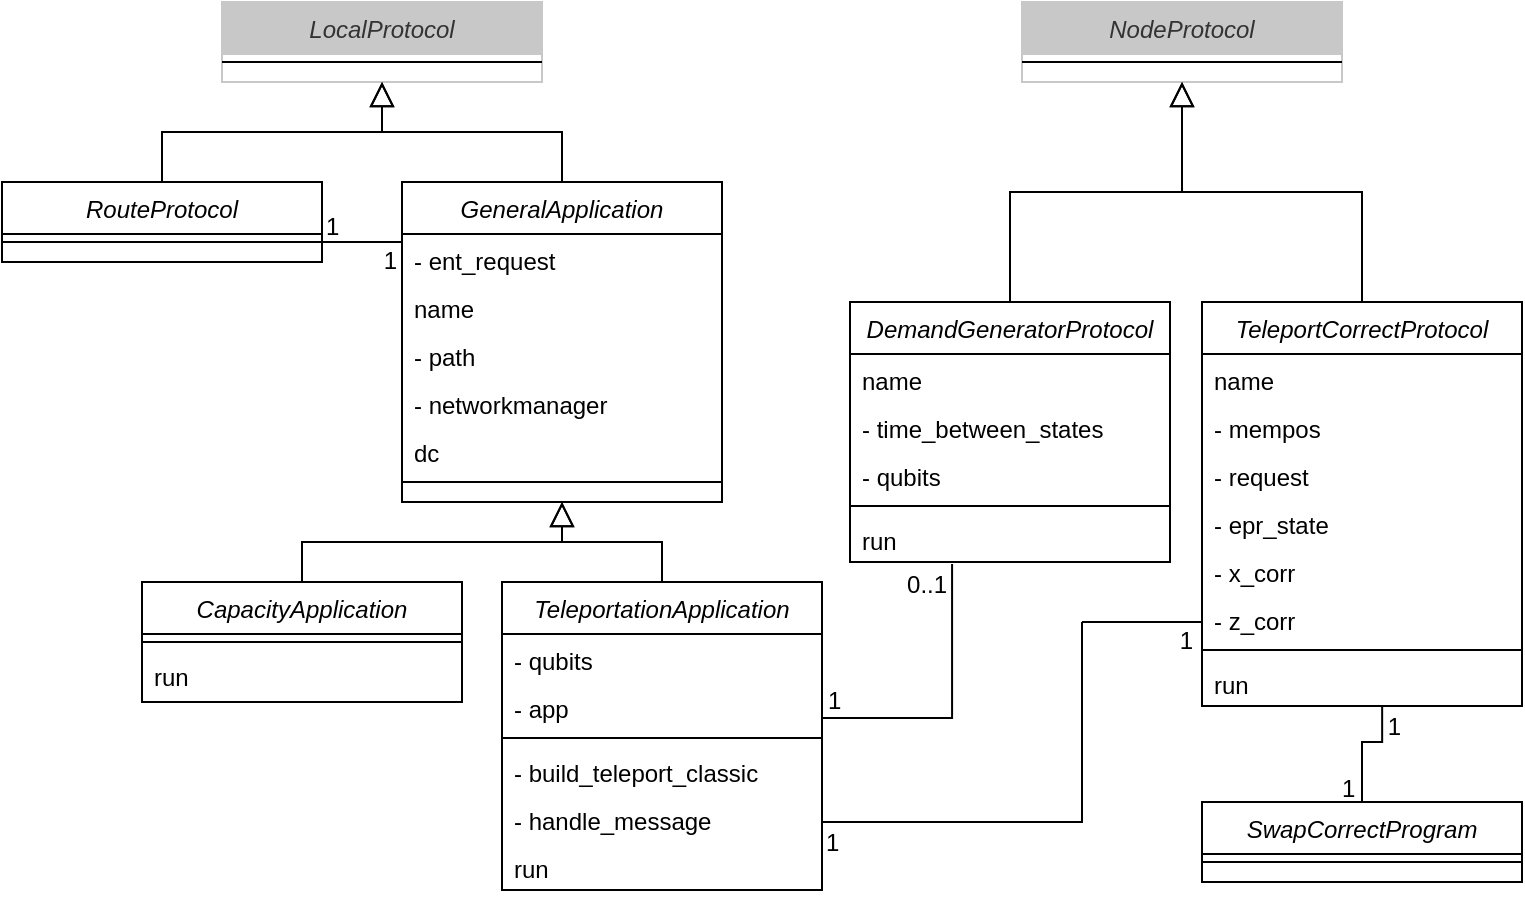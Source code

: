 <mxfile version="24.2.5" type="device">
  <diagram name="Página-1" id="HbB6mnqTpif25i7O_cQj">
    <mxGraphModel dx="1619" dy="1019" grid="1" gridSize="10" guides="1" tooltips="1" connect="1" arrows="1" fold="1" page="1" pageScale="1" pageWidth="827" pageHeight="583" math="0" shadow="0">
      <root>
        <mxCell id="0" />
        <mxCell id="1" parent="0" />
        <mxCell id="J5xnonyXM6tNNpYRhEmW-1" value="LocalProtocol" style="swimlane;fontStyle=2;align=center;verticalAlign=top;childLayout=stackLayout;horizontal=1;startSize=26;horizontalStack=0;resizeParent=1;resizeLast=0;collapsible=1;marginBottom=0;rounded=0;shadow=0;strokeWidth=1;fillColor=#c8c8c8;fontColor=#333333;strokeColor=#c8c8c8;" parent="1" vertex="1">
          <mxGeometry x="100" y="-160" width="160" height="40" as="geometry">
            <mxRectangle x="230" y="140" width="160" height="26" as="alternateBounds" />
          </mxGeometry>
        </mxCell>
        <mxCell id="J5xnonyXM6tNNpYRhEmW-2" value="" style="line;html=1;strokeWidth=1;align=left;verticalAlign=middle;spacingTop=-1;spacingLeft=3;spacingRight=3;rotatable=0;labelPosition=right;points=[];portConstraint=eastwest;" parent="J5xnonyXM6tNNpYRhEmW-1" vertex="1">
          <mxGeometry y="26" width="160" height="8" as="geometry" />
        </mxCell>
        <mxCell id="J5xnonyXM6tNNpYRhEmW-3" value="GeneralApplication" style="swimlane;fontStyle=2;align=center;verticalAlign=top;childLayout=stackLayout;horizontal=1;startSize=26;horizontalStack=0;resizeParent=1;resizeLast=0;collapsible=1;marginBottom=0;rounded=0;shadow=0;strokeWidth=1;" parent="1" vertex="1">
          <mxGeometry x="190" y="-70" width="160" height="160" as="geometry">
            <mxRectangle x="230" y="140" width="160" height="26" as="alternateBounds" />
          </mxGeometry>
        </mxCell>
        <mxCell id="J5xnonyXM6tNNpYRhEmW-6" value="- ent_request" style="text;align=left;verticalAlign=top;spacingLeft=4;spacingRight=4;overflow=hidden;rotatable=0;points=[[0,0.5],[1,0.5]];portConstraint=eastwest;" parent="J5xnonyXM6tNNpYRhEmW-3" vertex="1">
          <mxGeometry y="26" width="160" height="24" as="geometry" />
        </mxCell>
        <mxCell id="J5xnonyXM6tNNpYRhEmW-7" value="name" style="text;align=left;verticalAlign=top;spacingLeft=4;spacingRight=4;overflow=hidden;rotatable=0;points=[[0,0.5],[1,0.5]];portConstraint=eastwest;" parent="J5xnonyXM6tNNpYRhEmW-3" vertex="1">
          <mxGeometry y="50" width="160" height="24" as="geometry" />
        </mxCell>
        <mxCell id="J5xnonyXM6tNNpYRhEmW-8" value="- path" style="text;align=left;verticalAlign=top;spacingLeft=4;spacingRight=4;overflow=hidden;rotatable=0;points=[[0,0.5],[1,0.5]];portConstraint=eastwest;" parent="J5xnonyXM6tNNpYRhEmW-3" vertex="1">
          <mxGeometry y="74" width="160" height="24" as="geometry" />
        </mxCell>
        <mxCell id="J5xnonyXM6tNNpYRhEmW-12" value="- networkmanager" style="text;align=left;verticalAlign=top;spacingLeft=4;spacingRight=4;overflow=hidden;rotatable=0;points=[[0,0.5],[1,0.5]];portConstraint=eastwest;" parent="J5xnonyXM6tNNpYRhEmW-3" vertex="1">
          <mxGeometry y="98" width="160" height="24" as="geometry" />
        </mxCell>
        <mxCell id="J5xnonyXM6tNNpYRhEmW-13" value="dc" style="text;align=left;verticalAlign=top;spacingLeft=4;spacingRight=4;overflow=hidden;rotatable=0;points=[[0,0.5],[1,0.5]];portConstraint=eastwest;" parent="J5xnonyXM6tNNpYRhEmW-3" vertex="1">
          <mxGeometry y="122" width="160" height="24" as="geometry" />
        </mxCell>
        <mxCell id="J5xnonyXM6tNNpYRhEmW-5" value="" style="line;html=1;strokeWidth=1;align=left;verticalAlign=middle;spacingTop=-1;spacingLeft=3;spacingRight=3;rotatable=0;labelPosition=right;points=[];portConstraint=eastwest;" parent="J5xnonyXM6tNNpYRhEmW-3" vertex="1">
          <mxGeometry y="146" width="160" height="8" as="geometry" />
        </mxCell>
        <mxCell id="J5xnonyXM6tNNpYRhEmW-9" value="" style="endArrow=block;endSize=10;endFill=0;shadow=0;strokeWidth=1;rounded=0;curved=0;edgeStyle=elbowEdgeStyle;elbow=vertical;entryX=0.5;entryY=1;entryDx=0;entryDy=0;exitX=0.5;exitY=0;exitDx=0;exitDy=0;" parent="1" source="J5xnonyXM6tNNpYRhEmW-3" target="J5xnonyXM6tNNpYRhEmW-1" edge="1">
          <mxGeometry width="160" relative="1" as="geometry">
            <mxPoint x="350" y="-70" as="sourcePoint" />
            <mxPoint x="280" y="10" as="targetPoint" />
            <Array as="points" />
          </mxGeometry>
        </mxCell>
        <mxCell id="J5xnonyXM6tNNpYRhEmW-10" value="NodeProtocol" style="swimlane;fontStyle=2;align=center;verticalAlign=top;childLayout=stackLayout;horizontal=1;startSize=26;horizontalStack=0;resizeParent=1;resizeLast=0;collapsible=1;marginBottom=0;rounded=0;shadow=0;strokeWidth=1;fillColor=#c8c8c8;fontColor=#333333;strokeColor=#c8c8c8;" parent="1" vertex="1">
          <mxGeometry x="500" y="-160" width="160" height="40" as="geometry">
            <mxRectangle x="230" y="140" width="160" height="26" as="alternateBounds" />
          </mxGeometry>
        </mxCell>
        <mxCell id="J5xnonyXM6tNNpYRhEmW-11" value="" style="line;html=1;strokeWidth=1;align=left;verticalAlign=middle;spacingTop=-1;spacingLeft=3;spacingRight=3;rotatable=0;labelPosition=right;points=[];portConstraint=eastwest;" parent="J5xnonyXM6tNNpYRhEmW-10" vertex="1">
          <mxGeometry y="26" width="160" height="8" as="geometry" />
        </mxCell>
        <mxCell id="J5xnonyXM6tNNpYRhEmW-14" value="CapacityApplication" style="swimlane;fontStyle=2;align=center;verticalAlign=top;childLayout=stackLayout;horizontal=1;startSize=26;horizontalStack=0;resizeParent=1;resizeLast=0;collapsible=1;marginBottom=0;rounded=0;shadow=0;strokeWidth=1;" parent="1" vertex="1">
          <mxGeometry x="60" y="130" width="160" height="60" as="geometry">
            <mxRectangle x="230" y="140" width="160" height="26" as="alternateBounds" />
          </mxGeometry>
        </mxCell>
        <mxCell id="J5xnonyXM6tNNpYRhEmW-16" value="" style="line;html=1;strokeWidth=1;align=left;verticalAlign=middle;spacingTop=-1;spacingLeft=3;spacingRight=3;rotatable=0;labelPosition=right;points=[];portConstraint=eastwest;" parent="J5xnonyXM6tNNpYRhEmW-14" vertex="1">
          <mxGeometry y="26" width="160" height="8" as="geometry" />
        </mxCell>
        <mxCell id="J5xnonyXM6tNNpYRhEmW-19" value="run" style="text;align=left;verticalAlign=top;spacingLeft=4;spacingRight=4;overflow=hidden;rotatable=0;points=[[0,0.5],[1,0.5]];portConstraint=eastwest;" parent="J5xnonyXM6tNNpYRhEmW-14" vertex="1">
          <mxGeometry y="34" width="160" height="24" as="geometry" />
        </mxCell>
        <mxCell id="J5xnonyXM6tNNpYRhEmW-30" value="TeleportationApplication" style="swimlane;fontStyle=2;align=center;verticalAlign=top;childLayout=stackLayout;horizontal=1;startSize=26;horizontalStack=0;resizeParent=1;resizeLast=0;collapsible=1;marginBottom=0;rounded=0;shadow=0;strokeWidth=1;" parent="1" vertex="1">
          <mxGeometry x="240" y="130" width="160" height="154" as="geometry">
            <mxRectangle x="230" y="140" width="160" height="26" as="alternateBounds" />
          </mxGeometry>
        </mxCell>
        <mxCell id="J5xnonyXM6tNNpYRhEmW-33" value="- qubits" style="text;align=left;verticalAlign=top;spacingLeft=4;spacingRight=4;overflow=hidden;rotatable=0;points=[[0,0.5],[1,0.5]];portConstraint=eastwest;" parent="J5xnonyXM6tNNpYRhEmW-30" vertex="1">
          <mxGeometry y="26" width="160" height="24" as="geometry" />
        </mxCell>
        <mxCell id="J5xnonyXM6tNNpYRhEmW-34" value="- app" style="text;align=left;verticalAlign=top;spacingLeft=4;spacingRight=4;overflow=hidden;rotatable=0;points=[[0,0.5],[1,0.5]];portConstraint=eastwest;" parent="J5xnonyXM6tNNpYRhEmW-30" vertex="1">
          <mxGeometry y="50" width="160" height="24" as="geometry" />
        </mxCell>
        <mxCell id="J5xnonyXM6tNNpYRhEmW-31" value="" style="line;html=1;strokeWidth=1;align=left;verticalAlign=middle;spacingTop=-1;spacingLeft=3;spacingRight=3;rotatable=0;labelPosition=right;points=[];portConstraint=eastwest;" parent="J5xnonyXM6tNNpYRhEmW-30" vertex="1">
          <mxGeometry y="74" width="160" height="8" as="geometry" />
        </mxCell>
        <mxCell id="J5xnonyXM6tNNpYRhEmW-32" value="- build_teleport_classic" style="text;align=left;verticalAlign=top;spacingLeft=4;spacingRight=4;overflow=hidden;rotatable=0;points=[[0,0.5],[1,0.5]];portConstraint=eastwest;" parent="J5xnonyXM6tNNpYRhEmW-30" vertex="1">
          <mxGeometry y="82" width="160" height="24" as="geometry" />
        </mxCell>
        <mxCell id="J5xnonyXM6tNNpYRhEmW-36" value="- handle_message" style="text;align=left;verticalAlign=top;spacingLeft=4;spacingRight=4;overflow=hidden;rotatable=0;points=[[0,0.5],[1,0.5]];portConstraint=eastwest;" parent="J5xnonyXM6tNNpYRhEmW-30" vertex="1">
          <mxGeometry y="106" width="160" height="24" as="geometry" />
        </mxCell>
        <mxCell id="J5xnonyXM6tNNpYRhEmW-35" value="run" style="text;align=left;verticalAlign=top;spacingLeft=4;spacingRight=4;overflow=hidden;rotatable=0;points=[[0,0.5],[1,0.5]];portConstraint=eastwest;" parent="J5xnonyXM6tNNpYRhEmW-30" vertex="1">
          <mxGeometry y="130" width="160" height="24" as="geometry" />
        </mxCell>
        <mxCell id="J5xnonyXM6tNNpYRhEmW-37" value="RouteProtocol" style="swimlane;fontStyle=2;align=center;verticalAlign=top;childLayout=stackLayout;horizontal=1;startSize=26;horizontalStack=0;resizeParent=1;resizeLast=0;collapsible=1;marginBottom=0;rounded=0;shadow=0;strokeWidth=1;" parent="1" vertex="1">
          <mxGeometry x="-10" y="-70" width="160" height="40" as="geometry">
            <mxRectangle x="230" y="140" width="160" height="26" as="alternateBounds" />
          </mxGeometry>
        </mxCell>
        <mxCell id="J5xnonyXM6tNNpYRhEmW-38" value="" style="line;html=1;strokeWidth=1;align=left;verticalAlign=middle;spacingTop=-1;spacingLeft=3;spacingRight=3;rotatable=0;labelPosition=right;points=[];portConstraint=eastwest;" parent="J5xnonyXM6tNNpYRhEmW-37" vertex="1">
          <mxGeometry y="26" width="160" height="8" as="geometry" />
        </mxCell>
        <mxCell id="J5xnonyXM6tNNpYRhEmW-40" value="" style="endArrow=block;endSize=10;endFill=0;shadow=0;strokeWidth=1;rounded=0;curved=0;edgeStyle=elbowEdgeStyle;elbow=vertical;exitX=0.5;exitY=0;exitDx=0;exitDy=0;" parent="1" source="J5xnonyXM6tNNpYRhEmW-37" edge="1">
          <mxGeometry width="160" relative="1" as="geometry">
            <mxPoint x="300" y="-60" as="sourcePoint" />
            <mxPoint x="180" y="-120" as="targetPoint" />
            <Array as="points" />
          </mxGeometry>
        </mxCell>
        <mxCell id="J5xnonyXM6tNNpYRhEmW-41" value="DemandGeneratorProtocol" style="swimlane;fontStyle=2;align=center;verticalAlign=top;childLayout=stackLayout;horizontal=1;startSize=26;horizontalStack=0;resizeParent=1;resizeLast=0;collapsible=1;marginBottom=0;rounded=0;shadow=0;strokeWidth=1;" parent="1" vertex="1">
          <mxGeometry x="414" y="-10" width="160" height="130" as="geometry">
            <mxRectangle x="230" y="140" width="160" height="26" as="alternateBounds" />
          </mxGeometry>
        </mxCell>
        <mxCell id="J5xnonyXM6tNNpYRhEmW-42" value="name" style="text;align=left;verticalAlign=top;spacingLeft=4;spacingRight=4;overflow=hidden;rotatable=0;points=[[0,0.5],[1,0.5]];portConstraint=eastwest;" parent="J5xnonyXM6tNNpYRhEmW-41" vertex="1">
          <mxGeometry y="26" width="160" height="24" as="geometry" />
        </mxCell>
        <mxCell id="J5xnonyXM6tNNpYRhEmW-43" value="- time_between_states" style="text;align=left;verticalAlign=top;spacingLeft=4;spacingRight=4;overflow=hidden;rotatable=0;points=[[0,0.5],[1,0.5]];portConstraint=eastwest;" parent="J5xnonyXM6tNNpYRhEmW-41" vertex="1">
          <mxGeometry y="50" width="160" height="24" as="geometry" />
        </mxCell>
        <mxCell id="J5xnonyXM6tNNpYRhEmW-48" value="- qubits" style="text;align=left;verticalAlign=top;spacingLeft=4;spacingRight=4;overflow=hidden;rotatable=0;points=[[0,0.5],[1,0.5]];portConstraint=eastwest;" parent="J5xnonyXM6tNNpYRhEmW-41" vertex="1">
          <mxGeometry y="74" width="160" height="24" as="geometry" />
        </mxCell>
        <mxCell id="J5xnonyXM6tNNpYRhEmW-44" value="" style="line;html=1;strokeWidth=1;align=left;verticalAlign=middle;spacingTop=-1;spacingLeft=3;spacingRight=3;rotatable=0;labelPosition=right;points=[];portConstraint=eastwest;" parent="J5xnonyXM6tNNpYRhEmW-41" vertex="1">
          <mxGeometry y="98" width="160" height="8" as="geometry" />
        </mxCell>
        <mxCell id="J5xnonyXM6tNNpYRhEmW-47" value="run" style="text;align=left;verticalAlign=top;spacingLeft=4;spacingRight=4;overflow=hidden;rotatable=0;points=[[0,0.5],[1,0.5]];portConstraint=eastwest;" parent="J5xnonyXM6tNNpYRhEmW-41" vertex="1">
          <mxGeometry y="106" width="160" height="24" as="geometry" />
        </mxCell>
        <mxCell id="J5xnonyXM6tNNpYRhEmW-49" value="TeleportCorrectProtocol" style="swimlane;fontStyle=2;align=center;verticalAlign=top;childLayout=stackLayout;horizontal=1;startSize=26;horizontalStack=0;resizeParent=1;resizeLast=0;collapsible=1;marginBottom=0;rounded=0;shadow=0;strokeWidth=1;" parent="1" vertex="1">
          <mxGeometry x="590" y="-10" width="160" height="202" as="geometry">
            <mxRectangle x="230" y="140" width="160" height="26" as="alternateBounds" />
          </mxGeometry>
        </mxCell>
        <mxCell id="J5xnonyXM6tNNpYRhEmW-50" value="name" style="text;align=left;verticalAlign=top;spacingLeft=4;spacingRight=4;overflow=hidden;rotatable=0;points=[[0,0.5],[1,0.5]];portConstraint=eastwest;" parent="J5xnonyXM6tNNpYRhEmW-49" vertex="1">
          <mxGeometry y="26" width="160" height="24" as="geometry" />
        </mxCell>
        <mxCell id="J5xnonyXM6tNNpYRhEmW-51" value="- mempos" style="text;align=left;verticalAlign=top;spacingLeft=4;spacingRight=4;overflow=hidden;rotatable=0;points=[[0,0.5],[1,0.5]];portConstraint=eastwest;" parent="J5xnonyXM6tNNpYRhEmW-49" vertex="1">
          <mxGeometry y="50" width="160" height="24" as="geometry" />
        </mxCell>
        <mxCell id="J5xnonyXM6tNNpYRhEmW-52" value="- request" style="text;align=left;verticalAlign=top;spacingLeft=4;spacingRight=4;overflow=hidden;rotatable=0;points=[[0,0.5],[1,0.5]];portConstraint=eastwest;" parent="J5xnonyXM6tNNpYRhEmW-49" vertex="1">
          <mxGeometry y="74" width="160" height="24" as="geometry" />
        </mxCell>
        <mxCell id="J5xnonyXM6tNNpYRhEmW-55" value="- epr_state" style="text;align=left;verticalAlign=top;spacingLeft=4;spacingRight=4;overflow=hidden;rotatable=0;points=[[0,0.5],[1,0.5]];portConstraint=eastwest;" parent="J5xnonyXM6tNNpYRhEmW-49" vertex="1">
          <mxGeometry y="98" width="160" height="24" as="geometry" />
        </mxCell>
        <mxCell id="J5xnonyXM6tNNpYRhEmW-56" value="- x_corr" style="text;align=left;verticalAlign=top;spacingLeft=4;spacingRight=4;overflow=hidden;rotatable=0;points=[[0,0.5],[1,0.5]];portConstraint=eastwest;" parent="J5xnonyXM6tNNpYRhEmW-49" vertex="1">
          <mxGeometry y="122" width="160" height="24" as="geometry" />
        </mxCell>
        <mxCell id="J5xnonyXM6tNNpYRhEmW-57" value="- z_corr" style="text;align=left;verticalAlign=top;spacingLeft=4;spacingRight=4;overflow=hidden;rotatable=0;points=[[0,0.5],[1,0.5]];portConstraint=eastwest;" parent="J5xnonyXM6tNNpYRhEmW-49" vertex="1">
          <mxGeometry y="146" width="160" height="24" as="geometry" />
        </mxCell>
        <mxCell id="J5xnonyXM6tNNpYRhEmW-53" value="" style="line;html=1;strokeWidth=1;align=left;verticalAlign=middle;spacingTop=-1;spacingLeft=3;spacingRight=3;rotatable=0;labelPosition=right;points=[];portConstraint=eastwest;" parent="J5xnonyXM6tNNpYRhEmW-49" vertex="1">
          <mxGeometry y="170" width="160" height="8" as="geometry" />
        </mxCell>
        <mxCell id="J5xnonyXM6tNNpYRhEmW-54" value="run" style="text;align=left;verticalAlign=top;spacingLeft=4;spacingRight=4;overflow=hidden;rotatable=0;points=[[0,0.5],[1,0.5]];portConstraint=eastwest;" parent="J5xnonyXM6tNNpYRhEmW-49" vertex="1">
          <mxGeometry y="178" width="160" height="24" as="geometry" />
        </mxCell>
        <mxCell id="J5xnonyXM6tNNpYRhEmW-59" value="SwapCorrectProgram" style="swimlane;fontStyle=2;align=center;verticalAlign=top;childLayout=stackLayout;horizontal=1;startSize=26;horizontalStack=0;resizeParent=1;resizeLast=0;collapsible=1;marginBottom=0;rounded=0;shadow=0;strokeWidth=1;" parent="1" vertex="1">
          <mxGeometry x="590" y="240" width="160" height="40" as="geometry">
            <mxRectangle x="230" y="140" width="160" height="26" as="alternateBounds" />
          </mxGeometry>
        </mxCell>
        <mxCell id="J5xnonyXM6tNNpYRhEmW-60" value="" style="line;html=1;strokeWidth=1;align=left;verticalAlign=middle;spacingTop=-1;spacingLeft=3;spacingRight=3;rotatable=0;labelPosition=right;points=[];portConstraint=eastwest;" parent="J5xnonyXM6tNNpYRhEmW-59" vertex="1">
          <mxGeometry y="26" width="160" height="8" as="geometry" />
        </mxCell>
        <mxCell id="J5xnonyXM6tNNpYRhEmW-62" value="" style="endArrow=block;endSize=10;endFill=0;shadow=0;strokeWidth=1;rounded=0;curved=0;edgeStyle=elbowEdgeStyle;elbow=vertical;exitX=0.5;exitY=0;exitDx=0;exitDy=0;entryX=0.5;entryY=1;entryDx=0;entryDy=0;" parent="1" source="J5xnonyXM6tNNpYRhEmW-14" target="J5xnonyXM6tNNpYRhEmW-3" edge="1">
          <mxGeometry width="160" relative="1" as="geometry">
            <mxPoint x="100" y="-60" as="sourcePoint" />
            <mxPoint x="190" y="-110" as="targetPoint" />
            <Array as="points" />
          </mxGeometry>
        </mxCell>
        <mxCell id="J5xnonyXM6tNNpYRhEmW-63" value="" style="endArrow=block;endSize=10;endFill=0;shadow=0;strokeWidth=1;rounded=0;curved=0;edgeStyle=elbowEdgeStyle;elbow=vertical;exitX=0.5;exitY=0;exitDx=0;exitDy=0;" parent="1" source="J5xnonyXM6tNNpYRhEmW-30" edge="1">
          <mxGeometry width="160" relative="1" as="geometry">
            <mxPoint x="150" y="140" as="sourcePoint" />
            <mxPoint x="270" y="90" as="targetPoint" />
            <Array as="points" />
          </mxGeometry>
        </mxCell>
        <mxCell id="J5xnonyXM6tNNpYRhEmW-64" value="" style="endArrow=block;endSize=10;endFill=0;shadow=0;strokeWidth=1;rounded=0;curved=0;edgeStyle=elbowEdgeStyle;elbow=vertical;entryX=0.5;entryY=1;entryDx=0;entryDy=0;exitX=0.5;exitY=0;exitDx=0;exitDy=0;" parent="1" source="J5xnonyXM6tNNpYRhEmW-41" target="J5xnonyXM6tNNpYRhEmW-10" edge="1">
          <mxGeometry width="160" relative="1" as="geometry">
            <mxPoint x="280" y="-60" as="sourcePoint" />
            <mxPoint x="190" y="-110" as="targetPoint" />
            <Array as="points" />
          </mxGeometry>
        </mxCell>
        <mxCell id="J5xnonyXM6tNNpYRhEmW-65" value="" style="endArrow=block;endSize=10;endFill=0;shadow=0;strokeWidth=1;rounded=0;curved=0;edgeStyle=elbowEdgeStyle;elbow=vertical;entryX=0.5;entryY=1;entryDx=0;entryDy=0;exitX=0.5;exitY=0;exitDx=0;exitDy=0;" parent="1" source="J5xnonyXM6tNNpYRhEmW-49" target="J5xnonyXM6tNNpYRhEmW-10" edge="1">
          <mxGeometry width="160" relative="1" as="geometry">
            <mxPoint x="640" y="-45" as="sourcePoint" />
            <mxPoint x="530" y="-110" as="targetPoint" />
            <Array as="points" />
          </mxGeometry>
        </mxCell>
        <mxCell id="SsP1PJrtxPvDjDF-yOpc-1" value="" style="endArrow=none;shadow=0;strokeWidth=1;rounded=0;curved=0;endFill=0;edgeStyle=elbowEdgeStyle;elbow=vertical;exitX=1;exitY=0.25;exitDx=0;exitDy=0;entryX=0;entryY=0.5;entryDx=0;entryDy=0;" edge="1" parent="1" source="J5xnonyXM6tNNpYRhEmW-37" target="J5xnonyXM6tNNpYRhEmW-7">
          <mxGeometry x="0.5" y="41" relative="1" as="geometry">
            <mxPoint x="90" y="190" as="sourcePoint" />
            <mxPoint x="150" y="50" as="targetPoint" />
            <mxPoint x="-40" y="32" as="offset" />
            <Array as="points">
              <mxPoint x="170" y="-40" />
            </Array>
          </mxGeometry>
        </mxCell>
        <mxCell id="SsP1PJrtxPvDjDF-yOpc-2" value="1" style="resizable=0;align=left;verticalAlign=bottom;labelBackgroundColor=none;fontSize=12;" connectable="0" vertex="1" parent="SsP1PJrtxPvDjDF-yOpc-1">
          <mxGeometry x="-1" relative="1" as="geometry">
            <mxPoint y="21" as="offset" />
          </mxGeometry>
        </mxCell>
        <mxCell id="SsP1PJrtxPvDjDF-yOpc-3" value="1" style="resizable=0;align=right;verticalAlign=bottom;labelBackgroundColor=none;fontSize=12;" connectable="0" vertex="1" parent="SsP1PJrtxPvDjDF-yOpc-1">
          <mxGeometry x="1" relative="1" as="geometry">
            <mxPoint x="-1" y="-14" as="offset" />
          </mxGeometry>
        </mxCell>
        <mxCell id="SsP1PJrtxPvDjDF-yOpc-4" value="" style="endArrow=none;shadow=0;strokeWidth=1;rounded=0;curved=0;endFill=0;edgeStyle=elbowEdgeStyle;elbow=vertical;exitX=1;exitY=0.5;exitDx=0;exitDy=0;entryX=0.319;entryY=1.042;entryDx=0;entryDy=0;entryPerimeter=0;" edge="1" parent="1" source="J5xnonyXM6tNNpYRhEmW-33" target="J5xnonyXM6tNNpYRhEmW-47">
          <mxGeometry x="0.5" y="41" relative="1" as="geometry">
            <mxPoint x="450" y="178" as="sourcePoint" />
            <mxPoint x="490" y="230" as="targetPoint" />
            <mxPoint x="-40" y="32" as="offset" />
            <Array as="points">
              <mxPoint x="470" y="198" />
            </Array>
          </mxGeometry>
        </mxCell>
        <mxCell id="SsP1PJrtxPvDjDF-yOpc-5" value="1" style="resizable=0;align=left;verticalAlign=bottom;labelBackgroundColor=none;fontSize=12;" connectable="0" vertex="1" parent="SsP1PJrtxPvDjDF-yOpc-4">
          <mxGeometry x="-1" relative="1" as="geometry">
            <mxPoint x="1" y="30" as="offset" />
          </mxGeometry>
        </mxCell>
        <mxCell id="SsP1PJrtxPvDjDF-yOpc-6" value="0..1" style="resizable=0;align=right;verticalAlign=bottom;labelBackgroundColor=none;fontSize=12;" connectable="0" vertex="1" parent="SsP1PJrtxPvDjDF-yOpc-4">
          <mxGeometry x="1" relative="1" as="geometry">
            <mxPoint x="-1" y="19" as="offset" />
          </mxGeometry>
        </mxCell>
        <mxCell id="SsP1PJrtxPvDjDF-yOpc-7" value="" style="endArrow=none;shadow=0;strokeWidth=1;rounded=0;curved=0;endFill=0;edgeStyle=elbowEdgeStyle;elbow=vertical;exitX=1;exitY=0.5;exitDx=0;exitDy=0;" edge="1" parent="1" source="J5xnonyXM6tNNpYRhEmW-36">
          <mxGeometry x="0.5" y="41" relative="1" as="geometry">
            <mxPoint x="410" y="178" as="sourcePoint" />
            <mxPoint x="530" y="150" as="targetPoint" />
            <mxPoint x="-40" y="32" as="offset" />
            <Array as="points">
              <mxPoint x="470" y="250" />
            </Array>
          </mxGeometry>
        </mxCell>
        <mxCell id="SsP1PJrtxPvDjDF-yOpc-8" value="1" style="resizable=0;align=left;verticalAlign=bottom;labelBackgroundColor=none;fontSize=12;" connectable="0" vertex="1" parent="SsP1PJrtxPvDjDF-yOpc-7">
          <mxGeometry x="-1" relative="1" as="geometry">
            <mxPoint y="21" as="offset" />
          </mxGeometry>
        </mxCell>
        <mxCell id="SsP1PJrtxPvDjDF-yOpc-9" value="1" style="resizable=0;align=right;verticalAlign=bottom;labelBackgroundColor=none;fontSize=12;" connectable="0" vertex="1" parent="SsP1PJrtxPvDjDF-yOpc-7">
          <mxGeometry x="1" relative="1" as="geometry">
            <mxPoint x="57" y="18" as="offset" />
          </mxGeometry>
        </mxCell>
        <mxCell id="SsP1PJrtxPvDjDF-yOpc-10" value="" style="endArrow=none;html=1;rounded=0;" edge="1" parent="1">
          <mxGeometry width="50" height="50" relative="1" as="geometry">
            <mxPoint x="530" y="150" as="sourcePoint" />
            <mxPoint x="590" y="150" as="targetPoint" />
          </mxGeometry>
        </mxCell>
        <mxCell id="SsP1PJrtxPvDjDF-yOpc-11" value="" style="endArrow=none;shadow=0;strokeWidth=1;rounded=0;curved=0;endFill=0;edgeStyle=elbowEdgeStyle;elbow=vertical;exitX=0.5;exitY=0;exitDx=0;exitDy=0;entryX=0.563;entryY=1;entryDx=0;entryDy=0;entryPerimeter=0;" edge="1" parent="1" source="J5xnonyXM6tNNpYRhEmW-59" target="J5xnonyXM6tNNpYRhEmW-54">
          <mxGeometry x="0.5" y="41" relative="1" as="geometry">
            <mxPoint x="410" y="178" as="sourcePoint" />
            <mxPoint x="475" y="131" as="targetPoint" />
            <mxPoint x="-40" y="32" as="offset" />
            <Array as="points">
              <mxPoint x="660" y="210" />
            </Array>
          </mxGeometry>
        </mxCell>
        <mxCell id="SsP1PJrtxPvDjDF-yOpc-12" value="1" style="resizable=0;align=left;verticalAlign=bottom;labelBackgroundColor=none;fontSize=12;" connectable="0" vertex="1" parent="SsP1PJrtxPvDjDF-yOpc-11">
          <mxGeometry x="-1" relative="1" as="geometry">
            <mxPoint x="-12" y="2" as="offset" />
          </mxGeometry>
        </mxCell>
        <mxCell id="SsP1PJrtxPvDjDF-yOpc-13" value="1" style="resizable=0;align=right;verticalAlign=bottom;labelBackgroundColor=none;fontSize=12;" connectable="0" vertex="1" parent="SsP1PJrtxPvDjDF-yOpc-11">
          <mxGeometry x="1" relative="1" as="geometry">
            <mxPoint x="11" y="19" as="offset" />
          </mxGeometry>
        </mxCell>
      </root>
    </mxGraphModel>
  </diagram>
</mxfile>
